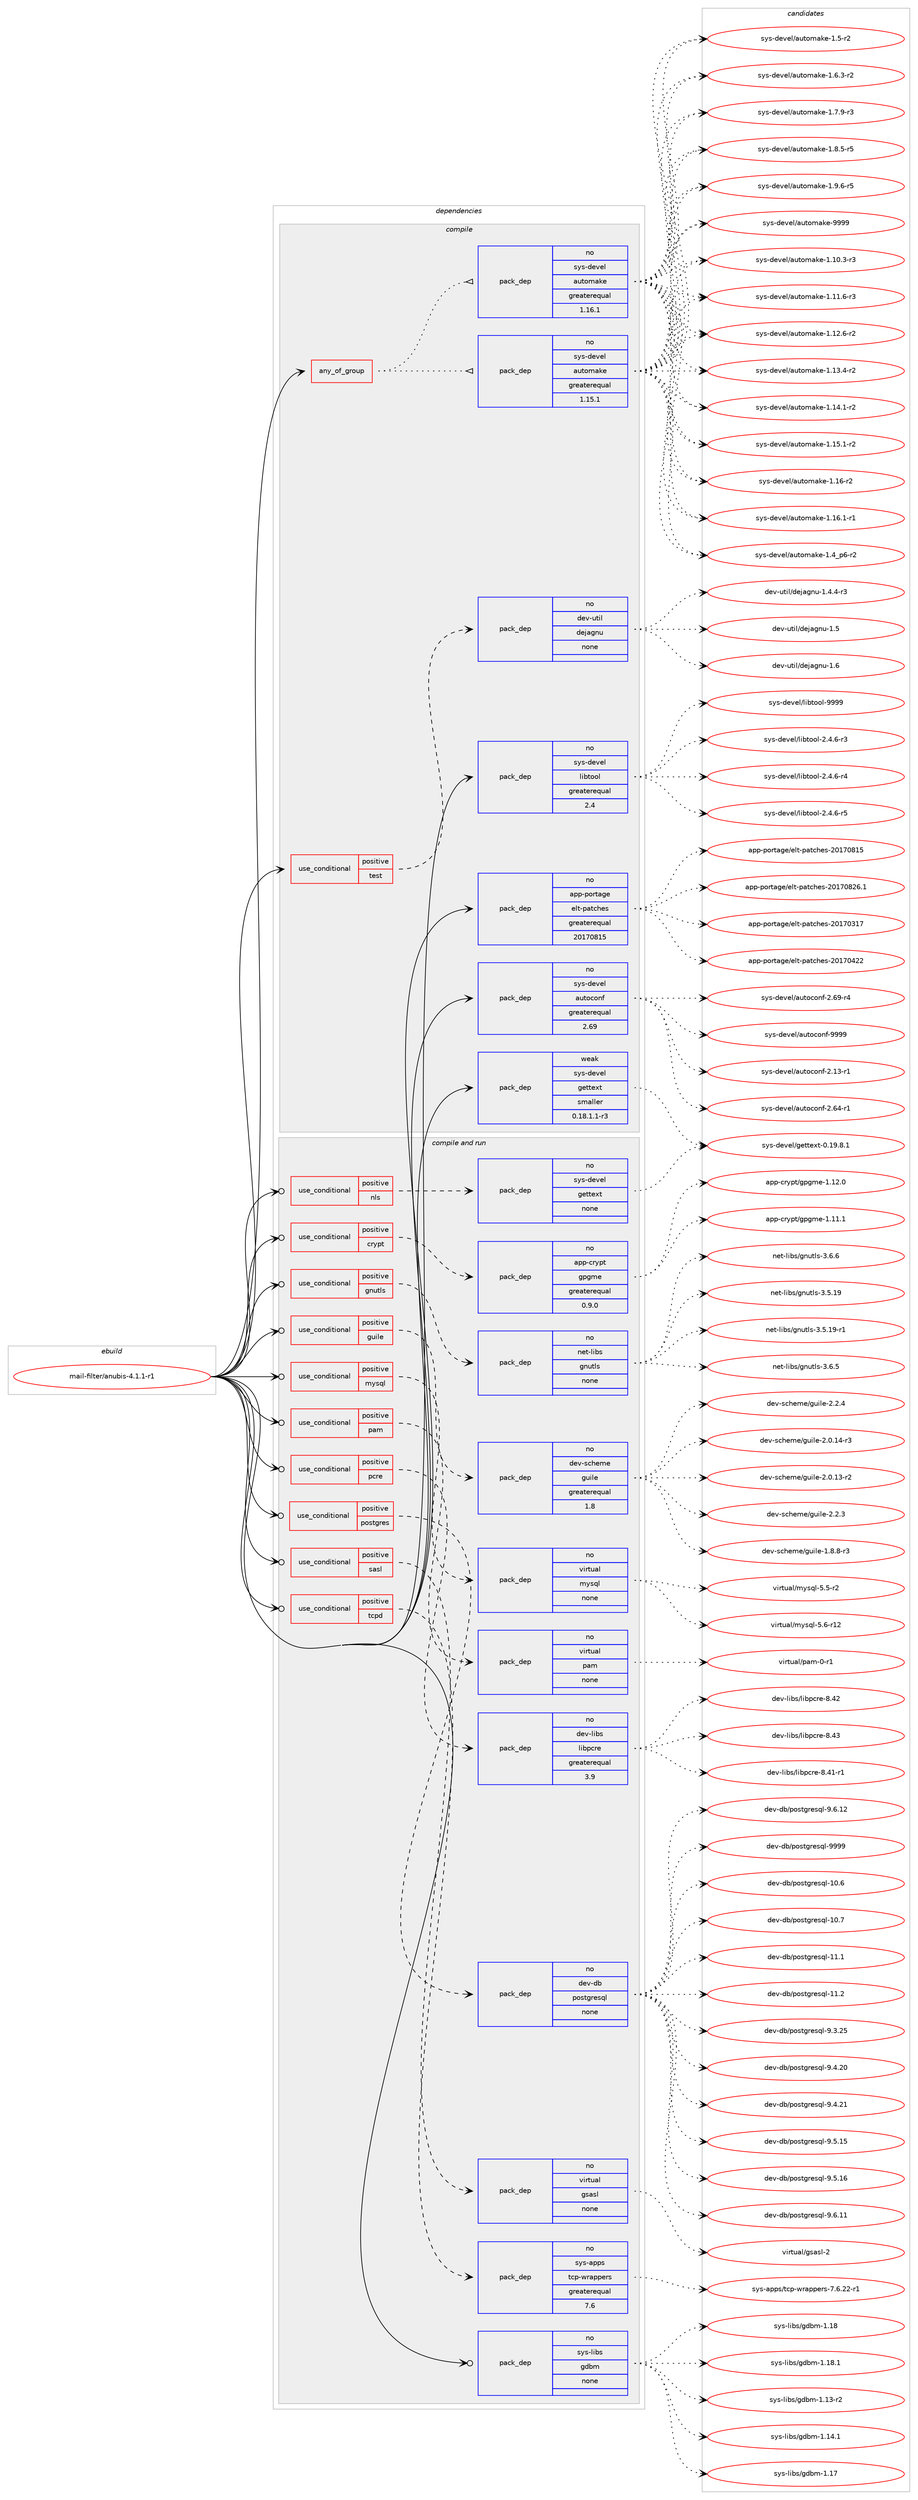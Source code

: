 digraph prolog {

# *************
# Graph options
# *************

newrank=true;
concentrate=true;
compound=true;
graph [rankdir=LR,fontname=Helvetica,fontsize=10,ranksep=1.5];#, ranksep=2.5, nodesep=0.2];
edge  [arrowhead=vee];
node  [fontname=Helvetica,fontsize=10];

# **********
# The ebuild
# **********

subgraph cluster_leftcol {
color=gray;
rank=same;
label=<<i>ebuild</i>>;
id [label="mail-filter/anubis-4.1.1-r1", color=red, width=4, href="../mail-filter/anubis-4.1.1-r1.svg"];
}

# ****************
# The dependencies
# ****************

subgraph cluster_midcol {
color=gray;
label=<<i>dependencies</i>>;
subgraph cluster_compile {
fillcolor="#eeeeee";
style=filled;
label=<<i>compile</i>>;
subgraph any24442 {
dependency1595044 [label=<<TABLE BORDER="0" CELLBORDER="1" CELLSPACING="0" CELLPADDING="4"><TR><TD CELLPADDING="10">any_of_group</TD></TR></TABLE>>, shape=none, color=red];subgraph pack1139179 {
dependency1595045 [label=<<TABLE BORDER="0" CELLBORDER="1" CELLSPACING="0" CELLPADDING="4" WIDTH="220"><TR><TD ROWSPAN="6" CELLPADDING="30">pack_dep</TD></TR><TR><TD WIDTH="110">no</TD></TR><TR><TD>sys-devel</TD></TR><TR><TD>automake</TD></TR><TR><TD>greaterequal</TD></TR><TR><TD>1.16.1</TD></TR></TABLE>>, shape=none, color=blue];
}
dependency1595044:e -> dependency1595045:w [weight=20,style="dotted",arrowhead="oinv"];
subgraph pack1139180 {
dependency1595046 [label=<<TABLE BORDER="0" CELLBORDER="1" CELLSPACING="0" CELLPADDING="4" WIDTH="220"><TR><TD ROWSPAN="6" CELLPADDING="30">pack_dep</TD></TR><TR><TD WIDTH="110">no</TD></TR><TR><TD>sys-devel</TD></TR><TR><TD>automake</TD></TR><TR><TD>greaterequal</TD></TR><TR><TD>1.15.1</TD></TR></TABLE>>, shape=none, color=blue];
}
dependency1595044:e -> dependency1595046:w [weight=20,style="dotted",arrowhead="oinv"];
}
id:e -> dependency1595044:w [weight=20,style="solid",arrowhead="vee"];
subgraph cond430779 {
dependency1595047 [label=<<TABLE BORDER="0" CELLBORDER="1" CELLSPACING="0" CELLPADDING="4"><TR><TD ROWSPAN="3" CELLPADDING="10">use_conditional</TD></TR><TR><TD>positive</TD></TR><TR><TD>test</TD></TR></TABLE>>, shape=none, color=red];
subgraph pack1139181 {
dependency1595048 [label=<<TABLE BORDER="0" CELLBORDER="1" CELLSPACING="0" CELLPADDING="4" WIDTH="220"><TR><TD ROWSPAN="6" CELLPADDING="30">pack_dep</TD></TR><TR><TD WIDTH="110">no</TD></TR><TR><TD>dev-util</TD></TR><TR><TD>dejagnu</TD></TR><TR><TD>none</TD></TR><TR><TD></TD></TR></TABLE>>, shape=none, color=blue];
}
dependency1595047:e -> dependency1595048:w [weight=20,style="dashed",arrowhead="vee"];
}
id:e -> dependency1595047:w [weight=20,style="solid",arrowhead="vee"];
subgraph pack1139182 {
dependency1595049 [label=<<TABLE BORDER="0" CELLBORDER="1" CELLSPACING="0" CELLPADDING="4" WIDTH="220"><TR><TD ROWSPAN="6" CELLPADDING="30">pack_dep</TD></TR><TR><TD WIDTH="110">no</TD></TR><TR><TD>app-portage</TD></TR><TR><TD>elt-patches</TD></TR><TR><TD>greaterequal</TD></TR><TR><TD>20170815</TD></TR></TABLE>>, shape=none, color=blue];
}
id:e -> dependency1595049:w [weight=20,style="solid",arrowhead="vee"];
subgraph pack1139183 {
dependency1595050 [label=<<TABLE BORDER="0" CELLBORDER="1" CELLSPACING="0" CELLPADDING="4" WIDTH="220"><TR><TD ROWSPAN="6" CELLPADDING="30">pack_dep</TD></TR><TR><TD WIDTH="110">no</TD></TR><TR><TD>sys-devel</TD></TR><TR><TD>autoconf</TD></TR><TR><TD>greaterequal</TD></TR><TR><TD>2.69</TD></TR></TABLE>>, shape=none, color=blue];
}
id:e -> dependency1595050:w [weight=20,style="solid",arrowhead="vee"];
subgraph pack1139184 {
dependency1595051 [label=<<TABLE BORDER="0" CELLBORDER="1" CELLSPACING="0" CELLPADDING="4" WIDTH="220"><TR><TD ROWSPAN="6" CELLPADDING="30">pack_dep</TD></TR><TR><TD WIDTH="110">no</TD></TR><TR><TD>sys-devel</TD></TR><TR><TD>libtool</TD></TR><TR><TD>greaterequal</TD></TR><TR><TD>2.4</TD></TR></TABLE>>, shape=none, color=blue];
}
id:e -> dependency1595051:w [weight=20,style="solid",arrowhead="vee"];
subgraph pack1139185 {
dependency1595052 [label=<<TABLE BORDER="0" CELLBORDER="1" CELLSPACING="0" CELLPADDING="4" WIDTH="220"><TR><TD ROWSPAN="6" CELLPADDING="30">pack_dep</TD></TR><TR><TD WIDTH="110">weak</TD></TR><TR><TD>sys-devel</TD></TR><TR><TD>gettext</TD></TR><TR><TD>smaller</TD></TR><TR><TD>0.18.1.1-r3</TD></TR></TABLE>>, shape=none, color=blue];
}
id:e -> dependency1595052:w [weight=20,style="solid",arrowhead="vee"];
}
subgraph cluster_compileandrun {
fillcolor="#eeeeee";
style=filled;
label=<<i>compile and run</i>>;
subgraph cond430780 {
dependency1595053 [label=<<TABLE BORDER="0" CELLBORDER="1" CELLSPACING="0" CELLPADDING="4"><TR><TD ROWSPAN="3" CELLPADDING="10">use_conditional</TD></TR><TR><TD>positive</TD></TR><TR><TD>crypt</TD></TR></TABLE>>, shape=none, color=red];
subgraph pack1139186 {
dependency1595054 [label=<<TABLE BORDER="0" CELLBORDER="1" CELLSPACING="0" CELLPADDING="4" WIDTH="220"><TR><TD ROWSPAN="6" CELLPADDING="30">pack_dep</TD></TR><TR><TD WIDTH="110">no</TD></TR><TR><TD>app-crypt</TD></TR><TR><TD>gpgme</TD></TR><TR><TD>greaterequal</TD></TR><TR><TD>0.9.0</TD></TR></TABLE>>, shape=none, color=blue];
}
dependency1595053:e -> dependency1595054:w [weight=20,style="dashed",arrowhead="vee"];
}
id:e -> dependency1595053:w [weight=20,style="solid",arrowhead="odotvee"];
subgraph cond430781 {
dependency1595055 [label=<<TABLE BORDER="0" CELLBORDER="1" CELLSPACING="0" CELLPADDING="4"><TR><TD ROWSPAN="3" CELLPADDING="10">use_conditional</TD></TR><TR><TD>positive</TD></TR><TR><TD>gnutls</TD></TR></TABLE>>, shape=none, color=red];
subgraph pack1139187 {
dependency1595056 [label=<<TABLE BORDER="0" CELLBORDER="1" CELLSPACING="0" CELLPADDING="4" WIDTH="220"><TR><TD ROWSPAN="6" CELLPADDING="30">pack_dep</TD></TR><TR><TD WIDTH="110">no</TD></TR><TR><TD>net-libs</TD></TR><TR><TD>gnutls</TD></TR><TR><TD>none</TD></TR><TR><TD></TD></TR></TABLE>>, shape=none, color=blue];
}
dependency1595055:e -> dependency1595056:w [weight=20,style="dashed",arrowhead="vee"];
}
id:e -> dependency1595055:w [weight=20,style="solid",arrowhead="odotvee"];
subgraph cond430782 {
dependency1595057 [label=<<TABLE BORDER="0" CELLBORDER="1" CELLSPACING="0" CELLPADDING="4"><TR><TD ROWSPAN="3" CELLPADDING="10">use_conditional</TD></TR><TR><TD>positive</TD></TR><TR><TD>guile</TD></TR></TABLE>>, shape=none, color=red];
subgraph pack1139188 {
dependency1595058 [label=<<TABLE BORDER="0" CELLBORDER="1" CELLSPACING="0" CELLPADDING="4" WIDTH="220"><TR><TD ROWSPAN="6" CELLPADDING="30">pack_dep</TD></TR><TR><TD WIDTH="110">no</TD></TR><TR><TD>dev-scheme</TD></TR><TR><TD>guile</TD></TR><TR><TD>greaterequal</TD></TR><TR><TD>1.8</TD></TR></TABLE>>, shape=none, color=blue];
}
dependency1595057:e -> dependency1595058:w [weight=20,style="dashed",arrowhead="vee"];
}
id:e -> dependency1595057:w [weight=20,style="solid",arrowhead="odotvee"];
subgraph cond430783 {
dependency1595059 [label=<<TABLE BORDER="0" CELLBORDER="1" CELLSPACING="0" CELLPADDING="4"><TR><TD ROWSPAN="3" CELLPADDING="10">use_conditional</TD></TR><TR><TD>positive</TD></TR><TR><TD>mysql</TD></TR></TABLE>>, shape=none, color=red];
subgraph pack1139189 {
dependency1595060 [label=<<TABLE BORDER="0" CELLBORDER="1" CELLSPACING="0" CELLPADDING="4" WIDTH="220"><TR><TD ROWSPAN="6" CELLPADDING="30">pack_dep</TD></TR><TR><TD WIDTH="110">no</TD></TR><TR><TD>virtual</TD></TR><TR><TD>mysql</TD></TR><TR><TD>none</TD></TR><TR><TD></TD></TR></TABLE>>, shape=none, color=blue];
}
dependency1595059:e -> dependency1595060:w [weight=20,style="dashed",arrowhead="vee"];
}
id:e -> dependency1595059:w [weight=20,style="solid",arrowhead="odotvee"];
subgraph cond430784 {
dependency1595061 [label=<<TABLE BORDER="0" CELLBORDER="1" CELLSPACING="0" CELLPADDING="4"><TR><TD ROWSPAN="3" CELLPADDING="10">use_conditional</TD></TR><TR><TD>positive</TD></TR><TR><TD>nls</TD></TR></TABLE>>, shape=none, color=red];
subgraph pack1139190 {
dependency1595062 [label=<<TABLE BORDER="0" CELLBORDER="1" CELLSPACING="0" CELLPADDING="4" WIDTH="220"><TR><TD ROWSPAN="6" CELLPADDING="30">pack_dep</TD></TR><TR><TD WIDTH="110">no</TD></TR><TR><TD>sys-devel</TD></TR><TR><TD>gettext</TD></TR><TR><TD>none</TD></TR><TR><TD></TD></TR></TABLE>>, shape=none, color=blue];
}
dependency1595061:e -> dependency1595062:w [weight=20,style="dashed",arrowhead="vee"];
}
id:e -> dependency1595061:w [weight=20,style="solid",arrowhead="odotvee"];
subgraph cond430785 {
dependency1595063 [label=<<TABLE BORDER="0" CELLBORDER="1" CELLSPACING="0" CELLPADDING="4"><TR><TD ROWSPAN="3" CELLPADDING="10">use_conditional</TD></TR><TR><TD>positive</TD></TR><TR><TD>pam</TD></TR></TABLE>>, shape=none, color=red];
subgraph pack1139191 {
dependency1595064 [label=<<TABLE BORDER="0" CELLBORDER="1" CELLSPACING="0" CELLPADDING="4" WIDTH="220"><TR><TD ROWSPAN="6" CELLPADDING="30">pack_dep</TD></TR><TR><TD WIDTH="110">no</TD></TR><TR><TD>virtual</TD></TR><TR><TD>pam</TD></TR><TR><TD>none</TD></TR><TR><TD></TD></TR></TABLE>>, shape=none, color=blue];
}
dependency1595063:e -> dependency1595064:w [weight=20,style="dashed",arrowhead="vee"];
}
id:e -> dependency1595063:w [weight=20,style="solid",arrowhead="odotvee"];
subgraph cond430786 {
dependency1595065 [label=<<TABLE BORDER="0" CELLBORDER="1" CELLSPACING="0" CELLPADDING="4"><TR><TD ROWSPAN="3" CELLPADDING="10">use_conditional</TD></TR><TR><TD>positive</TD></TR><TR><TD>pcre</TD></TR></TABLE>>, shape=none, color=red];
subgraph pack1139192 {
dependency1595066 [label=<<TABLE BORDER="0" CELLBORDER="1" CELLSPACING="0" CELLPADDING="4" WIDTH="220"><TR><TD ROWSPAN="6" CELLPADDING="30">pack_dep</TD></TR><TR><TD WIDTH="110">no</TD></TR><TR><TD>dev-libs</TD></TR><TR><TD>libpcre</TD></TR><TR><TD>greaterequal</TD></TR><TR><TD>3.9</TD></TR></TABLE>>, shape=none, color=blue];
}
dependency1595065:e -> dependency1595066:w [weight=20,style="dashed",arrowhead="vee"];
}
id:e -> dependency1595065:w [weight=20,style="solid",arrowhead="odotvee"];
subgraph cond430787 {
dependency1595067 [label=<<TABLE BORDER="0" CELLBORDER="1" CELLSPACING="0" CELLPADDING="4"><TR><TD ROWSPAN="3" CELLPADDING="10">use_conditional</TD></TR><TR><TD>positive</TD></TR><TR><TD>postgres</TD></TR></TABLE>>, shape=none, color=red];
subgraph pack1139193 {
dependency1595068 [label=<<TABLE BORDER="0" CELLBORDER="1" CELLSPACING="0" CELLPADDING="4" WIDTH="220"><TR><TD ROWSPAN="6" CELLPADDING="30">pack_dep</TD></TR><TR><TD WIDTH="110">no</TD></TR><TR><TD>dev-db</TD></TR><TR><TD>postgresql</TD></TR><TR><TD>none</TD></TR><TR><TD></TD></TR></TABLE>>, shape=none, color=blue];
}
dependency1595067:e -> dependency1595068:w [weight=20,style="dashed",arrowhead="vee"];
}
id:e -> dependency1595067:w [weight=20,style="solid",arrowhead="odotvee"];
subgraph cond430788 {
dependency1595069 [label=<<TABLE BORDER="0" CELLBORDER="1" CELLSPACING="0" CELLPADDING="4"><TR><TD ROWSPAN="3" CELLPADDING="10">use_conditional</TD></TR><TR><TD>positive</TD></TR><TR><TD>sasl</TD></TR></TABLE>>, shape=none, color=red];
subgraph pack1139194 {
dependency1595070 [label=<<TABLE BORDER="0" CELLBORDER="1" CELLSPACING="0" CELLPADDING="4" WIDTH="220"><TR><TD ROWSPAN="6" CELLPADDING="30">pack_dep</TD></TR><TR><TD WIDTH="110">no</TD></TR><TR><TD>virtual</TD></TR><TR><TD>gsasl</TD></TR><TR><TD>none</TD></TR><TR><TD></TD></TR></TABLE>>, shape=none, color=blue];
}
dependency1595069:e -> dependency1595070:w [weight=20,style="dashed",arrowhead="vee"];
}
id:e -> dependency1595069:w [weight=20,style="solid",arrowhead="odotvee"];
subgraph cond430789 {
dependency1595071 [label=<<TABLE BORDER="0" CELLBORDER="1" CELLSPACING="0" CELLPADDING="4"><TR><TD ROWSPAN="3" CELLPADDING="10">use_conditional</TD></TR><TR><TD>positive</TD></TR><TR><TD>tcpd</TD></TR></TABLE>>, shape=none, color=red];
subgraph pack1139195 {
dependency1595072 [label=<<TABLE BORDER="0" CELLBORDER="1" CELLSPACING="0" CELLPADDING="4" WIDTH="220"><TR><TD ROWSPAN="6" CELLPADDING="30">pack_dep</TD></TR><TR><TD WIDTH="110">no</TD></TR><TR><TD>sys-apps</TD></TR><TR><TD>tcp-wrappers</TD></TR><TR><TD>greaterequal</TD></TR><TR><TD>7.6</TD></TR></TABLE>>, shape=none, color=blue];
}
dependency1595071:e -> dependency1595072:w [weight=20,style="dashed",arrowhead="vee"];
}
id:e -> dependency1595071:w [weight=20,style="solid",arrowhead="odotvee"];
subgraph pack1139196 {
dependency1595073 [label=<<TABLE BORDER="0" CELLBORDER="1" CELLSPACING="0" CELLPADDING="4" WIDTH="220"><TR><TD ROWSPAN="6" CELLPADDING="30">pack_dep</TD></TR><TR><TD WIDTH="110">no</TD></TR><TR><TD>sys-libs</TD></TR><TR><TD>gdbm</TD></TR><TR><TD>none</TD></TR><TR><TD></TD></TR></TABLE>>, shape=none, color=blue];
}
id:e -> dependency1595073:w [weight=20,style="solid",arrowhead="odotvee"];
}
subgraph cluster_run {
fillcolor="#eeeeee";
style=filled;
label=<<i>run</i>>;
}
}

# **************
# The candidates
# **************

subgraph cluster_choices {
rank=same;
color=gray;
label=<<i>candidates</i>>;

subgraph choice1139179 {
color=black;
nodesep=1;
choice11512111545100101118101108479711711611110997107101454946494846514511451 [label="sys-devel/automake-1.10.3-r3", color=red, width=4,href="../sys-devel/automake-1.10.3-r3.svg"];
choice11512111545100101118101108479711711611110997107101454946494946544511451 [label="sys-devel/automake-1.11.6-r3", color=red, width=4,href="../sys-devel/automake-1.11.6-r3.svg"];
choice11512111545100101118101108479711711611110997107101454946495046544511450 [label="sys-devel/automake-1.12.6-r2", color=red, width=4,href="../sys-devel/automake-1.12.6-r2.svg"];
choice11512111545100101118101108479711711611110997107101454946495146524511450 [label="sys-devel/automake-1.13.4-r2", color=red, width=4,href="../sys-devel/automake-1.13.4-r2.svg"];
choice11512111545100101118101108479711711611110997107101454946495246494511450 [label="sys-devel/automake-1.14.1-r2", color=red, width=4,href="../sys-devel/automake-1.14.1-r2.svg"];
choice11512111545100101118101108479711711611110997107101454946495346494511450 [label="sys-devel/automake-1.15.1-r2", color=red, width=4,href="../sys-devel/automake-1.15.1-r2.svg"];
choice1151211154510010111810110847971171161111099710710145494649544511450 [label="sys-devel/automake-1.16-r2", color=red, width=4,href="../sys-devel/automake-1.16-r2.svg"];
choice11512111545100101118101108479711711611110997107101454946495446494511449 [label="sys-devel/automake-1.16.1-r1", color=red, width=4,href="../sys-devel/automake-1.16.1-r1.svg"];
choice115121115451001011181011084797117116111109971071014549465295112544511450 [label="sys-devel/automake-1.4_p6-r2", color=red, width=4,href="../sys-devel/automake-1.4_p6-r2.svg"];
choice11512111545100101118101108479711711611110997107101454946534511450 [label="sys-devel/automake-1.5-r2", color=red, width=4,href="../sys-devel/automake-1.5-r2.svg"];
choice115121115451001011181011084797117116111109971071014549465446514511450 [label="sys-devel/automake-1.6.3-r2", color=red, width=4,href="../sys-devel/automake-1.6.3-r2.svg"];
choice115121115451001011181011084797117116111109971071014549465546574511451 [label="sys-devel/automake-1.7.9-r3", color=red, width=4,href="../sys-devel/automake-1.7.9-r3.svg"];
choice115121115451001011181011084797117116111109971071014549465646534511453 [label="sys-devel/automake-1.8.5-r5", color=red, width=4,href="../sys-devel/automake-1.8.5-r5.svg"];
choice115121115451001011181011084797117116111109971071014549465746544511453 [label="sys-devel/automake-1.9.6-r5", color=red, width=4,href="../sys-devel/automake-1.9.6-r5.svg"];
choice115121115451001011181011084797117116111109971071014557575757 [label="sys-devel/automake-9999", color=red, width=4,href="../sys-devel/automake-9999.svg"];
dependency1595045:e -> choice11512111545100101118101108479711711611110997107101454946494846514511451:w [style=dotted,weight="100"];
dependency1595045:e -> choice11512111545100101118101108479711711611110997107101454946494946544511451:w [style=dotted,weight="100"];
dependency1595045:e -> choice11512111545100101118101108479711711611110997107101454946495046544511450:w [style=dotted,weight="100"];
dependency1595045:e -> choice11512111545100101118101108479711711611110997107101454946495146524511450:w [style=dotted,weight="100"];
dependency1595045:e -> choice11512111545100101118101108479711711611110997107101454946495246494511450:w [style=dotted,weight="100"];
dependency1595045:e -> choice11512111545100101118101108479711711611110997107101454946495346494511450:w [style=dotted,weight="100"];
dependency1595045:e -> choice1151211154510010111810110847971171161111099710710145494649544511450:w [style=dotted,weight="100"];
dependency1595045:e -> choice11512111545100101118101108479711711611110997107101454946495446494511449:w [style=dotted,weight="100"];
dependency1595045:e -> choice115121115451001011181011084797117116111109971071014549465295112544511450:w [style=dotted,weight="100"];
dependency1595045:e -> choice11512111545100101118101108479711711611110997107101454946534511450:w [style=dotted,weight="100"];
dependency1595045:e -> choice115121115451001011181011084797117116111109971071014549465446514511450:w [style=dotted,weight="100"];
dependency1595045:e -> choice115121115451001011181011084797117116111109971071014549465546574511451:w [style=dotted,weight="100"];
dependency1595045:e -> choice115121115451001011181011084797117116111109971071014549465646534511453:w [style=dotted,weight="100"];
dependency1595045:e -> choice115121115451001011181011084797117116111109971071014549465746544511453:w [style=dotted,weight="100"];
dependency1595045:e -> choice115121115451001011181011084797117116111109971071014557575757:w [style=dotted,weight="100"];
}
subgraph choice1139180 {
color=black;
nodesep=1;
choice11512111545100101118101108479711711611110997107101454946494846514511451 [label="sys-devel/automake-1.10.3-r3", color=red, width=4,href="../sys-devel/automake-1.10.3-r3.svg"];
choice11512111545100101118101108479711711611110997107101454946494946544511451 [label="sys-devel/automake-1.11.6-r3", color=red, width=4,href="../sys-devel/automake-1.11.6-r3.svg"];
choice11512111545100101118101108479711711611110997107101454946495046544511450 [label="sys-devel/automake-1.12.6-r2", color=red, width=4,href="../sys-devel/automake-1.12.6-r2.svg"];
choice11512111545100101118101108479711711611110997107101454946495146524511450 [label="sys-devel/automake-1.13.4-r2", color=red, width=4,href="../sys-devel/automake-1.13.4-r2.svg"];
choice11512111545100101118101108479711711611110997107101454946495246494511450 [label="sys-devel/automake-1.14.1-r2", color=red, width=4,href="../sys-devel/automake-1.14.1-r2.svg"];
choice11512111545100101118101108479711711611110997107101454946495346494511450 [label="sys-devel/automake-1.15.1-r2", color=red, width=4,href="../sys-devel/automake-1.15.1-r2.svg"];
choice1151211154510010111810110847971171161111099710710145494649544511450 [label="sys-devel/automake-1.16-r2", color=red, width=4,href="../sys-devel/automake-1.16-r2.svg"];
choice11512111545100101118101108479711711611110997107101454946495446494511449 [label="sys-devel/automake-1.16.1-r1", color=red, width=4,href="../sys-devel/automake-1.16.1-r1.svg"];
choice115121115451001011181011084797117116111109971071014549465295112544511450 [label="sys-devel/automake-1.4_p6-r2", color=red, width=4,href="../sys-devel/automake-1.4_p6-r2.svg"];
choice11512111545100101118101108479711711611110997107101454946534511450 [label="sys-devel/automake-1.5-r2", color=red, width=4,href="../sys-devel/automake-1.5-r2.svg"];
choice115121115451001011181011084797117116111109971071014549465446514511450 [label="sys-devel/automake-1.6.3-r2", color=red, width=4,href="../sys-devel/automake-1.6.3-r2.svg"];
choice115121115451001011181011084797117116111109971071014549465546574511451 [label="sys-devel/automake-1.7.9-r3", color=red, width=4,href="../sys-devel/automake-1.7.9-r3.svg"];
choice115121115451001011181011084797117116111109971071014549465646534511453 [label="sys-devel/automake-1.8.5-r5", color=red, width=4,href="../sys-devel/automake-1.8.5-r5.svg"];
choice115121115451001011181011084797117116111109971071014549465746544511453 [label="sys-devel/automake-1.9.6-r5", color=red, width=4,href="../sys-devel/automake-1.9.6-r5.svg"];
choice115121115451001011181011084797117116111109971071014557575757 [label="sys-devel/automake-9999", color=red, width=4,href="../sys-devel/automake-9999.svg"];
dependency1595046:e -> choice11512111545100101118101108479711711611110997107101454946494846514511451:w [style=dotted,weight="100"];
dependency1595046:e -> choice11512111545100101118101108479711711611110997107101454946494946544511451:w [style=dotted,weight="100"];
dependency1595046:e -> choice11512111545100101118101108479711711611110997107101454946495046544511450:w [style=dotted,weight="100"];
dependency1595046:e -> choice11512111545100101118101108479711711611110997107101454946495146524511450:w [style=dotted,weight="100"];
dependency1595046:e -> choice11512111545100101118101108479711711611110997107101454946495246494511450:w [style=dotted,weight="100"];
dependency1595046:e -> choice11512111545100101118101108479711711611110997107101454946495346494511450:w [style=dotted,weight="100"];
dependency1595046:e -> choice1151211154510010111810110847971171161111099710710145494649544511450:w [style=dotted,weight="100"];
dependency1595046:e -> choice11512111545100101118101108479711711611110997107101454946495446494511449:w [style=dotted,weight="100"];
dependency1595046:e -> choice115121115451001011181011084797117116111109971071014549465295112544511450:w [style=dotted,weight="100"];
dependency1595046:e -> choice11512111545100101118101108479711711611110997107101454946534511450:w [style=dotted,weight="100"];
dependency1595046:e -> choice115121115451001011181011084797117116111109971071014549465446514511450:w [style=dotted,weight="100"];
dependency1595046:e -> choice115121115451001011181011084797117116111109971071014549465546574511451:w [style=dotted,weight="100"];
dependency1595046:e -> choice115121115451001011181011084797117116111109971071014549465646534511453:w [style=dotted,weight="100"];
dependency1595046:e -> choice115121115451001011181011084797117116111109971071014549465746544511453:w [style=dotted,weight="100"];
dependency1595046:e -> choice115121115451001011181011084797117116111109971071014557575757:w [style=dotted,weight="100"];
}
subgraph choice1139181 {
color=black;
nodesep=1;
choice1001011184511711610510847100101106971031101174549465246524511451 [label="dev-util/dejagnu-1.4.4-r3", color=red, width=4,href="../dev-util/dejagnu-1.4.4-r3.svg"];
choice10010111845117116105108471001011069710311011745494653 [label="dev-util/dejagnu-1.5", color=red, width=4,href="../dev-util/dejagnu-1.5.svg"];
choice10010111845117116105108471001011069710311011745494654 [label="dev-util/dejagnu-1.6", color=red, width=4,href="../dev-util/dejagnu-1.6.svg"];
dependency1595048:e -> choice1001011184511711610510847100101106971031101174549465246524511451:w [style=dotted,weight="100"];
dependency1595048:e -> choice10010111845117116105108471001011069710311011745494653:w [style=dotted,weight="100"];
dependency1595048:e -> choice10010111845117116105108471001011069710311011745494654:w [style=dotted,weight="100"];
}
subgraph choice1139182 {
color=black;
nodesep=1;
choice97112112451121111141169710310147101108116451129711699104101115455048495548514955 [label="app-portage/elt-patches-20170317", color=red, width=4,href="../app-portage/elt-patches-20170317.svg"];
choice97112112451121111141169710310147101108116451129711699104101115455048495548525050 [label="app-portage/elt-patches-20170422", color=red, width=4,href="../app-portage/elt-patches-20170422.svg"];
choice97112112451121111141169710310147101108116451129711699104101115455048495548564953 [label="app-portage/elt-patches-20170815", color=red, width=4,href="../app-portage/elt-patches-20170815.svg"];
choice971121124511211111411697103101471011081164511297116991041011154550484955485650544649 [label="app-portage/elt-patches-20170826.1", color=red, width=4,href="../app-portage/elt-patches-20170826.1.svg"];
dependency1595049:e -> choice97112112451121111141169710310147101108116451129711699104101115455048495548514955:w [style=dotted,weight="100"];
dependency1595049:e -> choice97112112451121111141169710310147101108116451129711699104101115455048495548525050:w [style=dotted,weight="100"];
dependency1595049:e -> choice97112112451121111141169710310147101108116451129711699104101115455048495548564953:w [style=dotted,weight="100"];
dependency1595049:e -> choice971121124511211111411697103101471011081164511297116991041011154550484955485650544649:w [style=dotted,weight="100"];
}
subgraph choice1139183 {
color=black;
nodesep=1;
choice1151211154510010111810110847971171161119911111010245504649514511449 [label="sys-devel/autoconf-2.13-r1", color=red, width=4,href="../sys-devel/autoconf-2.13-r1.svg"];
choice1151211154510010111810110847971171161119911111010245504654524511449 [label="sys-devel/autoconf-2.64-r1", color=red, width=4,href="../sys-devel/autoconf-2.64-r1.svg"];
choice1151211154510010111810110847971171161119911111010245504654574511452 [label="sys-devel/autoconf-2.69-r4", color=red, width=4,href="../sys-devel/autoconf-2.69-r4.svg"];
choice115121115451001011181011084797117116111991111101024557575757 [label="sys-devel/autoconf-9999", color=red, width=4,href="../sys-devel/autoconf-9999.svg"];
dependency1595050:e -> choice1151211154510010111810110847971171161119911111010245504649514511449:w [style=dotted,weight="100"];
dependency1595050:e -> choice1151211154510010111810110847971171161119911111010245504654524511449:w [style=dotted,weight="100"];
dependency1595050:e -> choice1151211154510010111810110847971171161119911111010245504654574511452:w [style=dotted,weight="100"];
dependency1595050:e -> choice115121115451001011181011084797117116111991111101024557575757:w [style=dotted,weight="100"];
}
subgraph choice1139184 {
color=black;
nodesep=1;
choice1151211154510010111810110847108105981161111111084550465246544511451 [label="sys-devel/libtool-2.4.6-r3", color=red, width=4,href="../sys-devel/libtool-2.4.6-r3.svg"];
choice1151211154510010111810110847108105981161111111084550465246544511452 [label="sys-devel/libtool-2.4.6-r4", color=red, width=4,href="../sys-devel/libtool-2.4.6-r4.svg"];
choice1151211154510010111810110847108105981161111111084550465246544511453 [label="sys-devel/libtool-2.4.6-r5", color=red, width=4,href="../sys-devel/libtool-2.4.6-r5.svg"];
choice1151211154510010111810110847108105981161111111084557575757 [label="sys-devel/libtool-9999", color=red, width=4,href="../sys-devel/libtool-9999.svg"];
dependency1595051:e -> choice1151211154510010111810110847108105981161111111084550465246544511451:w [style=dotted,weight="100"];
dependency1595051:e -> choice1151211154510010111810110847108105981161111111084550465246544511452:w [style=dotted,weight="100"];
dependency1595051:e -> choice1151211154510010111810110847108105981161111111084550465246544511453:w [style=dotted,weight="100"];
dependency1595051:e -> choice1151211154510010111810110847108105981161111111084557575757:w [style=dotted,weight="100"];
}
subgraph choice1139185 {
color=black;
nodesep=1;
choice1151211154510010111810110847103101116116101120116454846495746564649 [label="sys-devel/gettext-0.19.8.1", color=red, width=4,href="../sys-devel/gettext-0.19.8.1.svg"];
dependency1595052:e -> choice1151211154510010111810110847103101116116101120116454846495746564649:w [style=dotted,weight="100"];
}
subgraph choice1139186 {
color=black;
nodesep=1;
choice9711211245991141211121164710311210310910145494649494649 [label="app-crypt/gpgme-1.11.1", color=red, width=4,href="../app-crypt/gpgme-1.11.1.svg"];
choice9711211245991141211121164710311210310910145494649504648 [label="app-crypt/gpgme-1.12.0", color=red, width=4,href="../app-crypt/gpgme-1.12.0.svg"];
dependency1595054:e -> choice9711211245991141211121164710311210310910145494649494649:w [style=dotted,weight="100"];
dependency1595054:e -> choice9711211245991141211121164710311210310910145494649504648:w [style=dotted,weight="100"];
}
subgraph choice1139187 {
color=black;
nodesep=1;
choice11010111645108105981154710311011711610811545514653464957 [label="net-libs/gnutls-3.5.19", color=red, width=4,href="../net-libs/gnutls-3.5.19.svg"];
choice110101116451081059811547103110117116108115455146534649574511449 [label="net-libs/gnutls-3.5.19-r1", color=red, width=4,href="../net-libs/gnutls-3.5.19-r1.svg"];
choice110101116451081059811547103110117116108115455146544653 [label="net-libs/gnutls-3.6.5", color=red, width=4,href="../net-libs/gnutls-3.6.5.svg"];
choice110101116451081059811547103110117116108115455146544654 [label="net-libs/gnutls-3.6.6", color=red, width=4,href="../net-libs/gnutls-3.6.6.svg"];
dependency1595056:e -> choice11010111645108105981154710311011711610811545514653464957:w [style=dotted,weight="100"];
dependency1595056:e -> choice110101116451081059811547103110117116108115455146534649574511449:w [style=dotted,weight="100"];
dependency1595056:e -> choice110101116451081059811547103110117116108115455146544653:w [style=dotted,weight="100"];
dependency1595056:e -> choice110101116451081059811547103110117116108115455146544654:w [style=dotted,weight="100"];
}
subgraph choice1139188 {
color=black;
nodesep=1;
choice1001011184511599104101109101471031171051081014549465646564511451 [label="dev-scheme/guile-1.8.8-r3", color=red, width=4,href="../dev-scheme/guile-1.8.8-r3.svg"];
choice100101118451159910410110910147103117105108101455046484649514511450 [label="dev-scheme/guile-2.0.13-r2", color=red, width=4,href="../dev-scheme/guile-2.0.13-r2.svg"];
choice100101118451159910410110910147103117105108101455046484649524511451 [label="dev-scheme/guile-2.0.14-r3", color=red, width=4,href="../dev-scheme/guile-2.0.14-r3.svg"];
choice100101118451159910410110910147103117105108101455046504651 [label="dev-scheme/guile-2.2.3", color=red, width=4,href="../dev-scheme/guile-2.2.3.svg"];
choice100101118451159910410110910147103117105108101455046504652 [label="dev-scheme/guile-2.2.4", color=red, width=4,href="../dev-scheme/guile-2.2.4.svg"];
dependency1595058:e -> choice1001011184511599104101109101471031171051081014549465646564511451:w [style=dotted,weight="100"];
dependency1595058:e -> choice100101118451159910410110910147103117105108101455046484649514511450:w [style=dotted,weight="100"];
dependency1595058:e -> choice100101118451159910410110910147103117105108101455046484649524511451:w [style=dotted,weight="100"];
dependency1595058:e -> choice100101118451159910410110910147103117105108101455046504651:w [style=dotted,weight="100"];
dependency1595058:e -> choice100101118451159910410110910147103117105108101455046504652:w [style=dotted,weight="100"];
}
subgraph choice1139189 {
color=black;
nodesep=1;
choice1181051141161179710847109121115113108455346534511450 [label="virtual/mysql-5.5-r2", color=red, width=4,href="../virtual/mysql-5.5-r2.svg"];
choice118105114116117971084710912111511310845534654451144950 [label="virtual/mysql-5.6-r12", color=red, width=4,href="../virtual/mysql-5.6-r12.svg"];
dependency1595060:e -> choice1181051141161179710847109121115113108455346534511450:w [style=dotted,weight="100"];
dependency1595060:e -> choice118105114116117971084710912111511310845534654451144950:w [style=dotted,weight="100"];
}
subgraph choice1139190 {
color=black;
nodesep=1;
choice1151211154510010111810110847103101116116101120116454846495746564649 [label="sys-devel/gettext-0.19.8.1", color=red, width=4,href="../sys-devel/gettext-0.19.8.1.svg"];
dependency1595062:e -> choice1151211154510010111810110847103101116116101120116454846495746564649:w [style=dotted,weight="100"];
}
subgraph choice1139191 {
color=black;
nodesep=1;
choice11810511411611797108471129710945484511449 [label="virtual/pam-0-r1", color=red, width=4,href="../virtual/pam-0-r1.svg"];
dependency1595064:e -> choice11810511411611797108471129710945484511449:w [style=dotted,weight="100"];
}
subgraph choice1139192 {
color=black;
nodesep=1;
choice100101118451081059811547108105981129911410145564652494511449 [label="dev-libs/libpcre-8.41-r1", color=red, width=4,href="../dev-libs/libpcre-8.41-r1.svg"];
choice10010111845108105981154710810598112991141014556465250 [label="dev-libs/libpcre-8.42", color=red, width=4,href="../dev-libs/libpcre-8.42.svg"];
choice10010111845108105981154710810598112991141014556465251 [label="dev-libs/libpcre-8.43", color=red, width=4,href="../dev-libs/libpcre-8.43.svg"];
dependency1595066:e -> choice100101118451081059811547108105981129911410145564652494511449:w [style=dotted,weight="100"];
dependency1595066:e -> choice10010111845108105981154710810598112991141014556465250:w [style=dotted,weight="100"];
dependency1595066:e -> choice10010111845108105981154710810598112991141014556465251:w [style=dotted,weight="100"];
}
subgraph choice1139193 {
color=black;
nodesep=1;
choice1001011184510098471121111151161031141011151131084549484654 [label="dev-db/postgresql-10.6", color=red, width=4,href="../dev-db/postgresql-10.6.svg"];
choice1001011184510098471121111151161031141011151131084549484655 [label="dev-db/postgresql-10.7", color=red, width=4,href="../dev-db/postgresql-10.7.svg"];
choice1001011184510098471121111151161031141011151131084549494649 [label="dev-db/postgresql-11.1", color=red, width=4,href="../dev-db/postgresql-11.1.svg"];
choice1001011184510098471121111151161031141011151131084549494650 [label="dev-db/postgresql-11.2", color=red, width=4,href="../dev-db/postgresql-11.2.svg"];
choice10010111845100984711211111511610311410111511310845574651465053 [label="dev-db/postgresql-9.3.25", color=red, width=4,href="../dev-db/postgresql-9.3.25.svg"];
choice10010111845100984711211111511610311410111511310845574652465048 [label="dev-db/postgresql-9.4.20", color=red, width=4,href="../dev-db/postgresql-9.4.20.svg"];
choice10010111845100984711211111511610311410111511310845574652465049 [label="dev-db/postgresql-9.4.21", color=red, width=4,href="../dev-db/postgresql-9.4.21.svg"];
choice10010111845100984711211111511610311410111511310845574653464953 [label="dev-db/postgresql-9.5.15", color=red, width=4,href="../dev-db/postgresql-9.5.15.svg"];
choice10010111845100984711211111511610311410111511310845574653464954 [label="dev-db/postgresql-9.5.16", color=red, width=4,href="../dev-db/postgresql-9.5.16.svg"];
choice10010111845100984711211111511610311410111511310845574654464949 [label="dev-db/postgresql-9.6.11", color=red, width=4,href="../dev-db/postgresql-9.6.11.svg"];
choice10010111845100984711211111511610311410111511310845574654464950 [label="dev-db/postgresql-9.6.12", color=red, width=4,href="../dev-db/postgresql-9.6.12.svg"];
choice1001011184510098471121111151161031141011151131084557575757 [label="dev-db/postgresql-9999", color=red, width=4,href="../dev-db/postgresql-9999.svg"];
dependency1595068:e -> choice1001011184510098471121111151161031141011151131084549484654:w [style=dotted,weight="100"];
dependency1595068:e -> choice1001011184510098471121111151161031141011151131084549484655:w [style=dotted,weight="100"];
dependency1595068:e -> choice1001011184510098471121111151161031141011151131084549494649:w [style=dotted,weight="100"];
dependency1595068:e -> choice1001011184510098471121111151161031141011151131084549494650:w [style=dotted,weight="100"];
dependency1595068:e -> choice10010111845100984711211111511610311410111511310845574651465053:w [style=dotted,weight="100"];
dependency1595068:e -> choice10010111845100984711211111511610311410111511310845574652465048:w [style=dotted,weight="100"];
dependency1595068:e -> choice10010111845100984711211111511610311410111511310845574652465049:w [style=dotted,weight="100"];
dependency1595068:e -> choice10010111845100984711211111511610311410111511310845574653464953:w [style=dotted,weight="100"];
dependency1595068:e -> choice10010111845100984711211111511610311410111511310845574653464954:w [style=dotted,weight="100"];
dependency1595068:e -> choice10010111845100984711211111511610311410111511310845574654464949:w [style=dotted,weight="100"];
dependency1595068:e -> choice10010111845100984711211111511610311410111511310845574654464950:w [style=dotted,weight="100"];
dependency1595068:e -> choice1001011184510098471121111151161031141011151131084557575757:w [style=dotted,weight="100"];
}
subgraph choice1139194 {
color=black;
nodesep=1;
choice1181051141161179710847103115971151084550 [label="virtual/gsasl-2", color=red, width=4,href="../virtual/gsasl-2.svg"];
dependency1595070:e -> choice1181051141161179710847103115971151084550:w [style=dotted,weight="100"];
}
subgraph choice1139195 {
color=black;
nodesep=1;
choice115121115459711211211547116991124511911497112112101114115455546544650504511449 [label="sys-apps/tcp-wrappers-7.6.22-r1", color=red, width=4,href="../sys-apps/tcp-wrappers-7.6.22-r1.svg"];
dependency1595072:e -> choice115121115459711211211547116991124511911497112112101114115455546544650504511449:w [style=dotted,weight="100"];
}
subgraph choice1139196 {
color=black;
nodesep=1;
choice1151211154510810598115471031009810945494649514511450 [label="sys-libs/gdbm-1.13-r2", color=red, width=4,href="../sys-libs/gdbm-1.13-r2.svg"];
choice1151211154510810598115471031009810945494649524649 [label="sys-libs/gdbm-1.14.1", color=red, width=4,href="../sys-libs/gdbm-1.14.1.svg"];
choice115121115451081059811547103100981094549464955 [label="sys-libs/gdbm-1.17", color=red, width=4,href="../sys-libs/gdbm-1.17.svg"];
choice115121115451081059811547103100981094549464956 [label="sys-libs/gdbm-1.18", color=red, width=4,href="../sys-libs/gdbm-1.18.svg"];
choice1151211154510810598115471031009810945494649564649 [label="sys-libs/gdbm-1.18.1", color=red, width=4,href="../sys-libs/gdbm-1.18.1.svg"];
dependency1595073:e -> choice1151211154510810598115471031009810945494649514511450:w [style=dotted,weight="100"];
dependency1595073:e -> choice1151211154510810598115471031009810945494649524649:w [style=dotted,weight="100"];
dependency1595073:e -> choice115121115451081059811547103100981094549464955:w [style=dotted,weight="100"];
dependency1595073:e -> choice115121115451081059811547103100981094549464956:w [style=dotted,weight="100"];
dependency1595073:e -> choice1151211154510810598115471031009810945494649564649:w [style=dotted,weight="100"];
}
}

}
